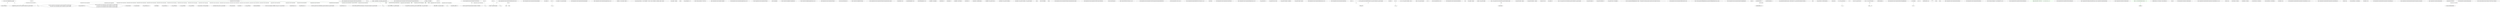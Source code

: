 digraph  {
n159 [label="CommonMark.Syntax.StringContent", span=""];
n0 [cluster="CommonMark.Syntax.StringContent.RecalculateLength()", label="Entry CommonMark.Syntax.StringContent.RecalculateLength()", span="27-27"];
n1 [cluster="CommonMark.Syntax.StringContent.RecalculateLength()", label="this._length = 0", span="29-29"];
n2 [cluster="CommonMark.Syntax.StringContent.RecalculateLength()", label="var i = 0", span="30-30"];
n3 [cluster="CommonMark.Syntax.StringContent.RecalculateLength()", label="i < this._partCounter", span="30-30"];
n4 [cluster="CommonMark.Syntax.StringContent.RecalculateLength()", label="this._length += this._parts[i].Length", span="31-31"];
n5 [cluster="CommonMark.Syntax.StringContent.RecalculateLength()", label="i++", span="30-30"];
n6 [cluster="CommonMark.Syntax.StringContent.RecalculateLength()", label="Exit CommonMark.Syntax.StringContent.RecalculateLength()", span="27-27"];
n7 [cluster="CommonMark.Syntax.StringContent.Append(string, int, int)", label="Entry CommonMark.Syntax.StringContent.Append(string, int, int)", span="40-40"];
n8 [cluster="CommonMark.Syntax.StringContent.Append(string, int, int)", label="startIndex > source.Length || length < 1", span="42-42"];
n13 [cluster="CommonMark.Syntax.StringContent.Append(string, int, int)", label="this._parts[_partCounter++] = new StringPart() { Source = source, StartIndex = startIndex, Length = length }", span="51-51"];
n14 [cluster="CommonMark.Syntax.StringContent.Append(string, int, int)", label="this._length += length", span="52-52"];
n9 [cluster="CommonMark.Syntax.StringContent.Append(string, int, int)", label="return;", span="43-43"];
n10 [cluster="CommonMark.Syntax.StringContent.Append(string, int, int)", label="this._partCounter == this._partsLength", span="45-45"];
n11 [cluster="CommonMark.Syntax.StringContent.Append(string, int, int)", label="this._partsLength += 10", span="47-47"];
n12 [cluster="CommonMark.Syntax.StringContent.Append(string, int, int)", label="Array.Resize(ref this._parts, this._partsLength)", span="48-48"];
n16 [cluster="System.Array.Resize<T>(ref T[], int)", label="Entry System.Array.Resize<T>(ref T[], int)", span="0-0"];
n17 [cluster="CommonMark.Syntax.StringPart.StringPart()", label="Entry CommonMark.Syntax.StringPart.StringPart()", span="9-9"];
n15 [cluster="CommonMark.Syntax.StringContent.Append(string, int, int)", label="Exit CommonMark.Syntax.StringContent.Append(string, int, int)", span="40-40"];
n18 [cluster="CommonMark.Syntax.StringContent.ToString()", label="Entry CommonMark.Syntax.StringContent.ToString()", span="58-58"];
n19 [cluster="CommonMark.Syntax.StringContent.ToString()", label="this._partCounter == 0", span="60-60"];
n20 [cluster="CommonMark.Syntax.StringContent.ToString()", label="return string.Empty;", span="61-61"];
n21 [cluster="CommonMark.Syntax.StringContent.ToString()", label="this._partCounter == 1", span="63-63"];
n22 [cluster="CommonMark.Syntax.StringContent.ToString()", label="return this._parts[0].Source.Substring(this._parts[0].StartIndex, this._parts[0].Length);", span="64-64"];
n23 [cluster="CommonMark.Syntax.StringContent.ToString()", label="this._partCounter == 2", span="66-66"];
n24 [cluster="CommonMark.Syntax.StringContent.ToString()", label="return this._parts[0].Source.Substring(this._parts[0].StartIndex, this._parts[0].Length)\r\n                     + this._parts[1].Source.Substring(this._parts[1].StartIndex, this._parts[1].Length);", span="68-69"];
n25 [cluster="CommonMark.Syntax.StringContent.ToString()", label="this._partCounter == 3", span="72-72"];
n26 [cluster="CommonMark.Syntax.StringContent.ToString()", label="return this._parts[0].Source.Substring(this._parts[0].StartIndex, this._parts[0].Length)\r\n                     + this._parts[1].Source.Substring(this._parts[1].StartIndex, this._parts[1].Length)\r\n                     + this._parts[2].Source.Substring(this._parts[2].StartIndex, this._parts[2].Length);", span="74-76"];
n27 [cluster="CommonMark.Syntax.StringContent.ToString()", label="var sb = new StringBuilder(this._length)", span="79-79"];
n28 [cluster="CommonMark.Syntax.StringContent.ToString()", label="var i = 0", span="81-81"];
n35 [cluster="System.Text.StringBuilder.StringBuilder(int)", label="Entry System.Text.StringBuilder.StringBuilder(int)", span="0-0"];
n30 [cluster="CommonMark.Syntax.StringContent.ToString()", label="sb.Append(this._parts[i].Source, this._parts[i].StartIndex, this._parts[i].Length)", span="83-83"];
n32 [cluster="CommonMark.Syntax.StringContent.ToString()", label="return sb.ToString();", span="86-86"];
n29 [cluster="CommonMark.Syntax.StringContent.ToString()", label="i < this._partCounter", span="81-81"];
n31 [cluster="CommonMark.Syntax.StringContent.ToString()", label="i++", span="81-81"];
n36 [cluster="System.Text.StringBuilder.Append(string, int, int)", label="Entry System.Text.StringBuilder.Append(string, int, int)", span="0-0"];
n33 [cluster="CommonMark.Syntax.StringContent.ToString()", label="Exit CommonMark.Syntax.StringContent.ToString()", span="58-58"];
n34 [cluster="string.Substring(int, int)", label="Entry string.Substring(int, int)", span="0-0"];
n37 [cluster="System.Text.StringBuilder.ToString()", label="Entry System.Text.StringBuilder.ToString()", span="0-0"];
n38 [cluster="CommonMark.Syntax.StringContent.FillSubject(CommonMark.Parser.Subject)", label="Entry CommonMark.Syntax.StringContent.FillSubject(CommonMark.Parser.Subject)", span="95-95"];
n39 [cluster="CommonMark.Syntax.StringContent.FillSubject(CommonMark.Parser.Subject)", label="subj.LastInline = null", span="97-97"];
n40 [cluster="CommonMark.Syntax.StringContent.FillSubject(CommonMark.Parser.Subject)", label="subj.LastPendingInline = null", span="98-98"];
n41 [cluster="CommonMark.Syntax.StringContent.FillSubject(CommonMark.Parser.Subject)", label="subj.FirstPendingInline = null", span="99-99"];
n43 [cluster="CommonMark.Syntax.StringContent.FillSubject(CommonMark.Parser.Subject)", label="subj.Buffer = string.Empty", span="103-103"];
n44 [cluster="CommonMark.Syntax.StringContent.FillSubject(CommonMark.Parser.Subject)", label="subj.Position = 0", span="104-104"];
n45 [cluster="CommonMark.Syntax.StringContent.FillSubject(CommonMark.Parser.Subject)", label="subj.Length = 0", span="105-105"];
n49 [cluster="CommonMark.Syntax.StringContent.FillSubject(CommonMark.Parser.Subject)", label="subj.Buffer = this.ToString()", span="116-116"];
n50 [cluster="CommonMark.Syntax.StringContent.FillSubject(CommonMark.Parser.Subject)", label="subj.Position = 0", span="117-117"];
n51 [cluster="CommonMark.Syntax.StringContent.FillSubject(CommonMark.Parser.Subject)", label="subj.Length = subj.Buffer.Length", span="118-118"];
n53 [cluster="CommonMark.Syntax.StringContent.FillSubject(CommonMark.Parser.Subject)", label="subj.Buffer = this._parts[0].Source", span="125-125"];
n54 [cluster="CommonMark.Syntax.StringContent.FillSubject(CommonMark.Parser.Subject)", label="subj.Position = this._parts[0].StartIndex", span="126-126"];
n55 [cluster="CommonMark.Syntax.StringContent.FillSubject(CommonMark.Parser.Subject)", label="subj.Length = this._parts[0].StartIndex + this._parts[0].Length", span="127-127"];
n42 [cluster="CommonMark.Syntax.StringContent.FillSubject(CommonMark.Parser.Subject)", label="this._partCounter == 0", span="101-101"];
n47 [cluster="CommonMark.Syntax.StringContent.FillSubject(CommonMark.Parser.Subject)", label="this.TrimEnd()", span="112-112"];
n46 [cluster="CommonMark.Syntax.StringContent.FillSubject(CommonMark.Parser.Subject)", label="return;", span="109-109"];
n48 [cluster="CommonMark.Syntax.StringContent.FillSubject(CommonMark.Parser.Subject)", label="this._partCounter > 1", span="114-114"];
n57 [cluster="Unk.TrimEnd", label="Entry Unk.TrimEnd", span=""];
n52 [cluster="CommonMark.Syntax.StringContent.FillSubject(CommonMark.Parser.Subject)", label="return;", span="122-122"];
n56 [cluster="CommonMark.Syntax.StringContent.FillSubject(CommonMark.Parser.Subject)", label="Exit CommonMark.Syntax.StringContent.FillSubject(CommonMark.Parser.Subject)", span="95-95"];
n58 [cluster="CommonMark.Syntax.StringContent.WriteTo(System.IO.TextWriter)", label="Entry CommonMark.Syntax.StringContent.WriteTo(System.IO.TextWriter)", span="136-136"];
n59 [cluster="CommonMark.Syntax.StringContent.WriteTo(System.IO.TextWriter)", label="var i = 0", span="138-138"];
n61 [cluster="CommonMark.Syntax.StringContent.WriteTo(System.IO.TextWriter)", label="writer.Write(this._parts[i].Source.ToCharArray(), this._parts[i].StartIndex, this._parts[i].Length)", span="143-143"];
n60 [cluster="CommonMark.Syntax.StringContent.WriteTo(System.IO.TextWriter)", label="i < this._partCounter", span="138-138"];
n62 [cluster="CommonMark.Syntax.StringContent.WriteTo(System.IO.TextWriter)", label="i++", span="138-138"];
n63 [cluster="CommonMark.Syntax.StringContent.WriteTo(System.IO.TextWriter)", label="Exit CommonMark.Syntax.StringContent.WriteTo(System.IO.TextWriter)", span="136-136"];
n64 [cluster="string.ToCharArray()", label="Entry string.ToCharArray()", span="0-0"];
n65 [cluster="System.IO.TextWriter.Write(char[], int, int)", label="Entry System.IO.TextWriter.Write(char[], int, int)", span="0-0"];
n66 [cluster="CommonMark.Syntax.StringContent.WriteTo(CommonMark.Formatter.HtmlTextWriter)", label="Entry CommonMark.Syntax.StringContent.WriteTo(CommonMark.Formatter.HtmlTextWriter)", span="151-151"];
n67 [cluster="CommonMark.Syntax.StringContent.WriteTo(CommonMark.Formatter.HtmlTextWriter)", label="var buffer = writer.Buffer", span="153-153"];
n71 [cluster="CommonMark.Syntax.StringContent.WriteTo(CommonMark.Formatter.HtmlTextWriter)", label="buffer = writer.Buffer = new char[this._parts[i].Length]", span="157-157"];
n73 [cluster="CommonMark.Syntax.StringContent.WriteTo(CommonMark.Formatter.HtmlTextWriter)", label="writer.Write(buffer, 0, this._parts[i].Length)", span="160-160"];
n68 [cluster="CommonMark.Syntax.StringContent.WriteTo(CommonMark.Formatter.HtmlTextWriter)", label="var i = 0", span="154-154"];
n70 [cluster="CommonMark.Syntax.StringContent.WriteTo(CommonMark.Formatter.HtmlTextWriter)", label="buffer.Length < this._parts[i].Length", span="156-156"];
n72 [cluster="CommonMark.Syntax.StringContent.WriteTo(CommonMark.Formatter.HtmlTextWriter)", label="this._parts[i].Source.CopyTo(this._parts[i].StartIndex, buffer, 0, this._parts[i].Length)", span="159-159"];
n69 [cluster="CommonMark.Syntax.StringContent.WriteTo(CommonMark.Formatter.HtmlTextWriter)", label="i < this._partCounter", span="154-154"];
n74 [cluster="CommonMark.Syntax.StringContent.WriteTo(CommonMark.Formatter.HtmlTextWriter)", label="i++", span="154-154"];
n75 [cluster="CommonMark.Syntax.StringContent.WriteTo(CommonMark.Formatter.HtmlTextWriter)", label="Exit CommonMark.Syntax.StringContent.WriteTo(CommonMark.Formatter.HtmlTextWriter)", span="151-151"];
n76 [cluster="string.CopyTo(int, char[], int, int)", label="Entry string.CopyTo(int, char[], int, int)", span="0-0"];
n77 [cluster="CommonMark.Formatter.HtmlTextWriter.Write(char[], int, int)", label="Entry CommonMark.Formatter.HtmlTextWriter.Write(char[], int, int)", span="123-123"];
n78 [cluster="CommonMark.Syntax.StringContent.StartsWith(char)", label="Entry CommonMark.Syntax.StringContent.StartsWith(char)", span="167-167"];
n79 [cluster="CommonMark.Syntax.StringContent.StartsWith(char)", label="var i = 0", span="169-169"];
n82 [cluster="CommonMark.Syntax.StringContent.StartsWith(char)", label="return this._parts[i].Source[this._parts[i].StartIndex] == character;", span="172-172"];
n80 [cluster="CommonMark.Syntax.StringContent.StartsWith(char)", label="i < this._partCounter", span="169-169"];
n81 [cluster="CommonMark.Syntax.StringContent.StartsWith(char)", label="this._parts[i].Length != 0", span="171-171"];
n83 [cluster="CommonMark.Syntax.StringContent.StartsWith(char)", label="i++", span="169-169"];
n84 [cluster="CommonMark.Syntax.StringContent.StartsWith(char)", label="return false;", span="175-175"];
n85 [cluster="CommonMark.Syntax.StringContent.StartsWith(char)", label="Exit CommonMark.Syntax.StringContent.StartsWith(char)", span="167-167"];
n86 [cluster="CommonMark.Syntax.StringContent.Replace(string, int, int)", label="Entry CommonMark.Syntax.StringContent.Replace(string, int, int)", span="181-181"];
n87 [cluster="CommonMark.Syntax.StringContent.Replace(string, int, int)", label="this._partCounter = 1", span="183-183"];
n88 [cluster="CommonMark.Syntax.StringContent.Replace(string, int, int)", label="this._parts[0].Source = data", span="184-184"];
n89 [cluster="CommonMark.Syntax.StringContent.Replace(string, int, int)", label="this._parts[0].StartIndex = startIndex", span="185-185"];
n90 [cluster="CommonMark.Syntax.StringContent.Replace(string, int, int)", label="this._parts[0].Length = length", span="186-186"];
n91 [cluster="CommonMark.Syntax.StringContent.Replace(string, int, int)", label="Exit CommonMark.Syntax.StringContent.Replace(string, int, int)", span="181-181"];
n92 [cluster="CommonMark.Syntax.StringContent.IndexOf(char)", label="Entry CommonMark.Syntax.StringContent.IndexOf(char)", span="193-193"];
n93 [cluster="CommonMark.Syntax.StringContent.IndexOf(char)", label="int res = -1", span="195-195"];
n97 [cluster="CommonMark.Syntax.StringContent.IndexOf(char)", label="res = this._parts[i].Source.IndexOf(character, this._parts[i].StartIndex, this._parts[i].Length)", span="199-199"];
n94 [cluster="CommonMark.Syntax.StringContent.IndexOf(char)", label="var index = 0", span="196-196"];
n102 [cluster="CommonMark.Syntax.StringContent.IndexOf(char)", label="return res;", span="209-209"];
n95 [cluster="CommonMark.Syntax.StringContent.IndexOf(char)", label="var i = 0", span="197-197"];
n99 [cluster="CommonMark.Syntax.StringContent.IndexOf(char)", label="res = res - this._parts[i].StartIndex + index", span="202-202"];
n100 [cluster="CommonMark.Syntax.StringContent.IndexOf(char)", label="index += this._parts[i].Length", span="206-206"];
n96 [cluster="CommonMark.Syntax.StringContent.IndexOf(char)", label="i < this._partCounter", span="197-197"];
n101 [cluster="CommonMark.Syntax.StringContent.IndexOf(char)", label="i++", span="197-197"];
n98 [cluster="CommonMark.Syntax.StringContent.IndexOf(char)", label="res != -1", span="200-200"];
n104 [cluster="string.IndexOf(char, int, int)", label="Entry string.IndexOf(char, int, int)", span="0-0"];
n103 [cluster="CommonMark.Syntax.StringContent.IndexOf(char)", label="Exit CommonMark.Syntax.StringContent.IndexOf(char)", span="193-193"];
n105 [cluster="CommonMark.Syntax.StringContent.TakeFromStart(int, bool)", label="Entry CommonMark.Syntax.StringContent.TakeFromStart(int, bool)", span="218-218"];
n106 [cluster="CommonMark.Syntax.StringContent.TakeFromStart(int, bool)", label=trim, span="222-222"];
n107 [cluster="CommonMark.Syntax.StringContent.TakeFromStart(int, bool)", label="this._length -= length", span="224-224"];
n113 [cluster="CommonMark.Syntax.StringContent.TakeFromStart(int, bool)", label="length > this._parts[i].Length", span="232-232"];
n115 [cluster="CommonMark.Syntax.StringContent.TakeFromStart(int, bool)", label="length -= this._parts[i].Length", span="235-235"];
n116 [cluster="CommonMark.Syntax.StringContent.TakeFromStart(int, bool)", label=trim, span="237-237"];
n120 [cluster="CommonMark.Syntax.StringContent.TakeFromStart(int, bool)", label="result += this._parts[i].Source.Substring(this._parts[i].StartIndex, length)", span="246-246"];
n121 [cluster="CommonMark.Syntax.StringContent.TakeFromStart(int, bool)", label=trim, span="248-248"];
n122 [cluster="CommonMark.Syntax.StringContent.TakeFromStart(int, bool)", label="this._parts[i].Length -= length", span="250-250"];
n123 [cluster="CommonMark.Syntax.StringContent.TakeFromStart(int, bool)", label="this._parts[i].StartIndex += length", span="251-251"];
n110 [cluster="CommonMark.Syntax.StringContent.TakeFromStart(int, bool)", label="string result = null", span="229-229"];
n108 [cluster="CommonMark.Syntax.StringContent.TakeFromStart(int, bool)", label="this._length < 0", span="225-225"];
n109 [cluster="CommonMark.Syntax.StringContent.TakeFromStart(int, bool)", label="this._length = 0", span="226-226"];
n111 [cluster="CommonMark.Syntax.StringContent.TakeFromStart(int, bool)", label="var i = 0", span="230-230"];
n114 [cluster="CommonMark.Syntax.StringContent.TakeFromStart(int, bool)", label="result += this._parts[i].Source.Substring(this._parts[i].StartIndex, this._parts[i].Length)", span="234-234"];
n112 [cluster="CommonMark.Syntax.StringContent.TakeFromStart(int, bool)", label="i < this._partCounter", span="230-230"];
n117 [cluster="CommonMark.Syntax.StringContent.TakeFromStart(int, bool)", label="this._parts[i].Length = 0", span="239-239"];
n118 [cluster="CommonMark.Syntax.StringContent.TakeFromStart(int, bool)", label="this._parts[i].StartIndex = 0", span="240-240"];
n119 [cluster="CommonMark.Syntax.StringContent.TakeFromStart(int, bool)", label="this._parts[i].Source = string.Empty", span="241-241"];
n125 [cluster="CommonMark.Syntax.StringContent.TakeFromStart(int, bool)", label="i++", span="230-230"];
n126 [cluster="CommonMark.Syntax.StringContent.TakeFromStart(int, bool)", label="throw new ArgumentOutOfRangeException(''length'', ''The length of the substring cannot be greater than the length of the string.'');", span="258-258"];
n124 [cluster="CommonMark.Syntax.StringContent.TakeFromStart(int, bool)", label="return result;", span="254-254"];
n127 [cluster="CommonMark.Syntax.StringContent.TakeFromStart(int, bool)", label="Exit CommonMark.Syntax.StringContent.TakeFromStart(int, bool)", span="218-218"];
n128 [cluster="System.ArgumentOutOfRangeException.ArgumentOutOfRangeException(string, string)", label="Entry System.ArgumentOutOfRangeException.ArgumentOutOfRangeException(string, string)", span="0-0"];
n129 [cluster="CommonMark.Syntax.StringContent.RemoveTrailingBlankLines()", label="Entry CommonMark.Syntax.StringContent.RemoveTrailingBlankLines()", span="264-264"];
n130 [cluster="CommonMark.Syntax.StringContent.RemoveTrailingBlankLines()", label="int pos, si", span="266-266"];
n131 [cluster="CommonMark.Syntax.StringContent.RemoveTrailingBlankLines()", label="int lastNewLinePos = -1", span="267-267"];
n132 [cluster="CommonMark.Syntax.StringContent.RemoveTrailingBlankLines()", label="int lastNewLineIndex = -1", span="268-268"];
n146 [cluster="CommonMark.Syntax.StringContent.RemoveTrailingBlankLines()", label="lastNewLinePos == -1", span="288-288"];
n149 [cluster="CommonMark.Syntax.StringContent.RemoveTrailingBlankLines()", label="this._parts[lastNewLineIndex].Length = lastNewLinePos - this._parts[lastNewLineIndex].StartIndex + 1", span="296-296"];
n133 [cluster="CommonMark.Syntax.StringContent.RemoveTrailingBlankLines()", label="char c", span="269-269"];
n148 [cluster="CommonMark.Syntax.StringContent.RemoveTrailingBlankLines()", label="this._partCounter = lastNewLineIndex + 1", span="295-295"];
n134 [cluster="CommonMark.Syntax.StringContent.RemoveTrailingBlankLines()", label="string source", span="270-270"];
n135 [cluster="CommonMark.Syntax.StringContent.RemoveTrailingBlankLines()", label="var i = this._partCounter - 1", span="271-271"];
n136 [cluster="CommonMark.Syntax.StringContent.RemoveTrailingBlankLines()", label="i >= 0", span="271-271"];
n137 [cluster="CommonMark.Syntax.StringContent.RemoveTrailingBlankLines()", label="source = this._parts[i].Source", span="273-273"];
n139 [cluster="CommonMark.Syntax.StringContent.RemoveTrailingBlankLines()", label="pos = si + this._parts[i].Length - 1", span="275-275"];
n144 [cluster="CommonMark.Syntax.StringContent.RemoveTrailingBlankLines()", label="lastNewLineIndex = i", span="284-284"];
n153 [cluster="CommonMark.Syntax.StringContent.RemoveTrailingBlankLines()", label="i--", span="271-271"];
n154 [cluster="CommonMark.Syntax.StringContent.RemoveTrailingBlankLines()", label="Exit CommonMark.Syntax.StringContent.RemoveTrailingBlankLines()", span="264-264"];
n141 [cluster="CommonMark.Syntax.StringContent.RemoveTrailingBlankLines()", label="c = source[pos]", span="279-279"];
n140 [cluster="CommonMark.Syntax.StringContent.RemoveTrailingBlankLines()", label="pos >= si", span="277-277"];
n143 [cluster="CommonMark.Syntax.StringContent.RemoveTrailingBlankLines()", label="lastNewLinePos = pos", span="283-283"];
n152 [cluster="CommonMark.Syntax.StringContent.RemoveTrailingBlankLines()", label="pos--", span="302-302"];
n142 [cluster="CommonMark.Syntax.StringContent.RemoveTrailingBlankLines()", label="c == '\n'", span="281-281"];
n145 [cluster="CommonMark.Syntax.StringContent.RemoveTrailingBlankLines()", label="c != ' '", span="286-286"];
n147 [cluster="CommonMark.Syntax.StringContent.RemoveTrailingBlankLines()", label="return;", span="289-289"];
n150 [cluster="CommonMark.Syntax.StringContent.RemoveTrailingBlankLines()", label="this.RecalculateLength()", span="298-298"];
n151 [cluster="CommonMark.Syntax.StringContent.RemoveTrailingBlankLines()", label="return;", span="299-299"];
n155 [cluster="CommonMark.Syntax.StringContent.RetrieveParts()", label="Entry CommonMark.Syntax.StringContent.RetrieveParts()", span="307-307"];
n156 [cluster="CommonMark.Syntax.StringContent.RetrieveParts()", label="return new ArraySegment<StringPart>(this._parts, 0, this._partCounter);", span="309-309"];
n157 [cluster="CommonMark.Syntax.StringContent.RetrieveParts()", label="Exit CommonMark.Syntax.StringContent.RetrieveParts()", span="307-307"];
n158 [cluster="System.ArraySegment<T>.ArraySegment(T[], int, int)", label="Entry System.ArraySegment<T>.ArraySegment(T[], int, int)", span="0-0"];
m0_0 [cluster="CommonMark.Tests.GeneralTests.TestZeroCharRemoval()", file="HtmlPrinter.cs", label="Entry CommonMark.Tests.GeneralTests.TestZeroCharRemoval()", span="17-17"];
m0_1 [cluster="CommonMark.Tests.GeneralTests.TestZeroCharRemoval()", color=green, community=0, file="HtmlPrinter.cs", label="Helpers.ExecuteTest(''\u0000*foo*\0'', ''<p><em>foo</em></p>'')", prediction=0, span="19-19"];
m0_2 [cluster="CommonMark.Tests.GeneralTests.TestZeroCharRemoval()", file="HtmlPrinter.cs", label="Exit CommonMark.Tests.GeneralTests.TestZeroCharRemoval()", span="17-17"];
m0_3 [cluster="CommonMark.Tests.Helpers.ExecuteTest(string, string, CommonMark.CommonMarkSettings)", file="HtmlPrinter.cs", label="Entry CommonMark.Tests.Helpers.ExecuteTest(string, string, CommonMark.CommonMarkSettings)", span="20-20"];
m2_17 [cluster="CommonMark.Syntax.Block.CreateDocument()", file="StringContent.cs", label="Entry CommonMark.Syntax.Block.CreateDocument()", span="55-55"];
m2_18 [cluster="CommonMark.Syntax.Block.CreateDocument()", color=green, community=0, file="StringContent.cs", label="Block e = new Block(BlockTag.Document, 1, 1, 0)", prediction=1, span="58-58"];
m2_19 [cluster="CommonMark.Syntax.Block.CreateDocument()", file="StringContent.cs", label="e.ReferenceMap = new Dictionary<string, Reference>()", span="60-60"];
m2_20 [cluster="CommonMark.Syntax.Block.CreateDocument()", file="StringContent.cs", label="e.Top = e", span="61-61"];
m2_21 [cluster="CommonMark.Syntax.Block.CreateDocument()", file="StringContent.cs", label="return e;", span="62-62"];
m2_22 [cluster="CommonMark.Syntax.Block.CreateDocument()", file="StringContent.cs", label="Exit CommonMark.Syntax.Block.CreateDocument()", span="55-55"];
m2_5 [cluster="CommonMark.Syntax.Block.Block(CommonMark.Syntax.BlockTag, int, int, int)", file="StringContent.cs", label="Entry CommonMark.Syntax.Block.Block(CommonMark.Syntax.BlockTag, int, int, int)", span="32-32"];
m2_6 [cluster="CommonMark.Syntax.Block.Block(CommonMark.Syntax.BlockTag, int, int, int)", file="StringContent.cs", label="this.Tag = tag", span="34-34"];
m2_7 [cluster="CommonMark.Syntax.Block.Block(CommonMark.Syntax.BlockTag, int, int, int)", file="StringContent.cs", label="this.StartLine = startLine", span="35-35"];
m2_8 [cluster="CommonMark.Syntax.Block.Block(CommonMark.Syntax.BlockTag, int, int, int)", file="StringContent.cs", label="this.EndLine = startLine", span="36-36"];
m2_9 [cluster="CommonMark.Syntax.Block.Block(CommonMark.Syntax.BlockTag, int, int, int)", file="StringContent.cs", label="this.StartColumn = startColumn", span="37-37"];
m2_10 [cluster="CommonMark.Syntax.Block.Block(CommonMark.Syntax.BlockTag, int, int, int)", file="StringContent.cs", label="this.SourcePosition = sourcePosition", span="38-38"];
m2_11 [cluster="CommonMark.Syntax.Block.Block(CommonMark.Syntax.BlockTag, int, int, int)", file="StringContent.cs", label="this.IsOpen = true", span="39-39"];
m2_12 [cluster="CommonMark.Syntax.Block.Block(CommonMark.Syntax.BlockTag, int, int, int)", file="StringContent.cs", label="Exit CommonMark.Syntax.Block.Block(CommonMark.Syntax.BlockTag, int, int, int)", span="32-32"];
m2_0 [cluster="CommonMark.Syntax.Block.Block(CommonMark.Syntax.BlockTag, int)", file="StringContent.cs", label="Entry CommonMark.Syntax.Block.Block(CommonMark.Syntax.BlockTag, int)", span="17-17"];
m2_1 [cluster="CommonMark.Syntax.Block.Block(CommonMark.Syntax.BlockTag, int)", file="StringContent.cs", label="this.Tag = tag", span="19-19"];
m2_2 [cluster="CommonMark.Syntax.Block.Block(CommonMark.Syntax.BlockTag, int)", file="StringContent.cs", label="this.SourcePosition = sourcePosition", span="20-20"];
m2_3 [cluster="CommonMark.Syntax.Block.Block(CommonMark.Syntax.BlockTag, int)", file="StringContent.cs", label="this.IsOpen = true", span="21-21"];
m2_4 [cluster="CommonMark.Syntax.Block.Block(CommonMark.Syntax.BlockTag, int)", file="StringContent.cs", label="Exit CommonMark.Syntax.Block.Block(CommonMark.Syntax.BlockTag, int)", span="17-17"];
m2_16 [cluster="CommonMark.Syntax.Enumerable.Enumerable(CommonMark.Syntax.Block)", file="StringContent.cs", label="Entry CommonMark.Syntax.Enumerable.Enumerable(CommonMark.Syntax.Block)", span="9-9"];
m2_13 [cluster="CommonMark.Syntax.Block.AsEnumerable()", file="StringContent.cs", label="Entry CommonMark.Syntax.Block.AsEnumerable()", span="47-47"];
m2_14 [cluster="CommonMark.Syntax.Block.AsEnumerable()", file="StringContent.cs", label="return new Enumerable(this);", span="49-49"];
m2_15 [cluster="CommonMark.Syntax.Block.AsEnumerable()", file="StringContent.cs", label="Exit CommonMark.Syntax.Block.AsEnumerable()", span="47-47"];
m2_23 [cluster="System.Collections.Generic.Dictionary<TKey, TValue>.Dictionary()", file="StringContent.cs", label="Entry System.Collections.Generic.Dictionary<TKey, TValue>.Dictionary()", span="0-0"];
m2_24 [file="StringContent.cs", label="CommonMark.Syntax.Block", span=""];
n159 -> n3  [color=darkseagreen4, key=1, label="CommonMark.Syntax.StringContent", style=dashed];
n159 -> n10  [color=darkseagreen4, key=1, label="CommonMark.Syntax.StringContent", style=dashed];
n159 -> n12  [color=darkseagreen4, key=1, label="CommonMark.Syntax.StringContent", style=dashed];
n159 -> n19  [color=darkseagreen4, key=1, label="CommonMark.Syntax.StringContent", style=dashed];
n159 -> n21  [color=darkseagreen4, key=1, label="CommonMark.Syntax.StringContent", style=dashed];
n159 -> n22  [color=darkseagreen4, key=1, label="CommonMark.Syntax.StringContent", style=dashed];
n159 -> n23  [color=darkseagreen4, key=1, label="CommonMark.Syntax.StringContent", style=dashed];
n159 -> n24  [color=darkseagreen4, key=1, label="CommonMark.Syntax.StringContent", style=dashed];
n159 -> n25  [color=darkseagreen4, key=1, label="CommonMark.Syntax.StringContent", style=dashed];
n159 -> n26  [color=darkseagreen4, key=1, label="CommonMark.Syntax.StringContent", style=dashed];
n159 -> n29  [color=darkseagreen4, key=1, label="CommonMark.Syntax.StringContent", style=dashed];
n159 -> n30  [color=darkseagreen4, key=1, label="CommonMark.Syntax.StringContent", style=dashed];
n159 -> n42  [color=darkseagreen4, key=1, label="CommonMark.Syntax.StringContent", style=dashed];
n159 -> n47  [color=darkseagreen4, key=1, label="CommonMark.Syntax.StringContent", style=dashed];
n159 -> n48  [color=darkseagreen4, key=1, label="CommonMark.Syntax.StringContent", style=dashed];
n159 -> n60  [color=darkseagreen4, key=1, label="CommonMark.Syntax.StringContent", style=dashed];
n159 -> n61  [color=darkseagreen4, key=1, label="CommonMark.Syntax.StringContent", style=dashed];
n159 -> n69  [color=darkseagreen4, key=1, label="CommonMark.Syntax.StringContent", style=dashed];
n159 -> n70  [color=darkseagreen4, key=1, label="CommonMark.Syntax.StringContent", style=dashed];
n159 -> n72  [color=darkseagreen4, key=1, label="CommonMark.Syntax.StringContent", style=dashed];
n159 -> n73  [color=darkseagreen4, key=1, label="CommonMark.Syntax.StringContent", style=dashed];
n159 -> n80  [color=darkseagreen4, key=1, label="CommonMark.Syntax.StringContent", style=dashed];
n159 -> n81  [color=darkseagreen4, key=1, label="CommonMark.Syntax.StringContent", style=dashed];
n159 -> n82  [color=darkseagreen4, key=1, label="CommonMark.Syntax.StringContent", style=dashed];
n159 -> n96  [color=darkseagreen4, key=1, label="CommonMark.Syntax.StringContent", style=dashed];
n159 -> n108  [color=darkseagreen4, key=1, label="CommonMark.Syntax.StringContent", style=dashed];
n159 -> n112  [color=darkseagreen4, key=1, label="CommonMark.Syntax.StringContent", style=dashed];
n159 -> n113  [color=darkseagreen4, key=1, label="CommonMark.Syntax.StringContent", style=dashed];
n159 -> n150  [color=darkseagreen4, key=1, label="CommonMark.Syntax.StringContent", style=dashed];
n159 -> n156  [color=darkseagreen4, key=1, label="CommonMark.Syntax.StringContent", style=dashed];
n2 -> n5  [color=darkseagreen4, key=1, label=i, style=dashed];
n5 -> n5  [color=darkseagreen4, key=1, label=i, style=dashed];
n27 -> n30  [color=darkseagreen4, key=1, label=sb, style=dashed];
n27 -> n32  [color=darkseagreen4, key=1, label=sb, style=dashed];
n28 -> n30  [color=darkseagreen4, key=1, label=i, style=dashed];
n28 -> n31  [color=darkseagreen4, key=1, label=i, style=dashed];
n31 -> n31  [color=darkseagreen4, key=1, label=i, style=dashed];
n58 -> n61  [color=darkseagreen4, key=1, label="System.IO.TextWriter", style=dashed];
n59 -> n61  [color=darkseagreen4, key=1, label=i, style=dashed];
n59 -> n62  [color=darkseagreen4, key=1, label=i, style=dashed];
n62 -> n62  [color=darkseagreen4, key=1, label=i, style=dashed];
n66 -> n73  [color=darkseagreen4, key=1, label="CommonMark.Formatter.HtmlTextWriter", style=dashed];
n67 -> n70  [color=darkseagreen4, key=1, label=buffer, style=dashed];
n67 -> n72  [color=darkseagreen4, key=1, label=buffer, style=dashed];
n67 -> n73  [color=darkseagreen4, key=1, label=buffer, style=dashed];
n71 -> n73  [color=darkseagreen4, key=1, label=buffer, style=dashed];
n68 -> n70  [color=darkseagreen4, key=1, label=i, style=dashed];
n68 -> n72  [color=darkseagreen4, key=1, label=i, style=dashed];
n68 -> n73  [color=darkseagreen4, key=1, label=i, style=dashed];
n68 -> n74  [color=darkseagreen4, key=1, label=i, style=dashed];
n74 -> n74  [color=darkseagreen4, key=1, label=i, style=dashed];
n78 -> n82  [color=darkseagreen4, key=1, label=char, style=dashed];
n79 -> n81  [color=darkseagreen4, key=1, label=i, style=dashed];
n79 -> n82  [color=darkseagreen4, key=1, label=i, style=dashed];
n79 -> n83  [color=darkseagreen4, key=1, label=i, style=dashed];
n83 -> n83  [color=darkseagreen4, key=1, label=i, style=dashed];
n93 -> n102  [color=darkseagreen4, key=1, label=res, style=dashed];
n97 -> n102  [color=darkseagreen4, key=1, label=res, style=dashed];
n95 -> n101  [color=darkseagreen4, key=1, label=i, style=dashed];
n101 -> n101  [color=darkseagreen4, key=1, label=i, style=dashed];
n105 -> n113  [color=darkseagreen4, key=1, label=int, style=dashed];
n105 -> n116  [color=darkseagreen4, key=1, label=bool, style=dashed];
n105 -> n121  [color=darkseagreen4, key=1, label=bool, style=dashed];
n120 -> n124  [color=darkseagreen4, key=1, label=result, style=dashed];
n111 -> n113  [color=darkseagreen4, key=1, label=i, style=dashed];
n111 -> n125  [color=darkseagreen4, key=1, label=i, style=dashed];
n125 -> n125  [color=darkseagreen4, key=1, label=i, style=dashed];
n131 -> n146  [color=darkseagreen4, key=1, label=lastNewLinePos, style=dashed];
n135 -> n153  [color=darkseagreen4, key=1, label=i, style=dashed];
n139 -> n152  [color=darkseagreen4, key=1, label=pos, style=dashed];
n153 -> n153  [color=darkseagreen4, key=1, label=i, style=dashed];
n141 -> n145  [color=darkseagreen4, key=1, label=c, style=dashed];
n152 -> n152  [color=darkseagreen4, key=1, label=pos, style=dashed];
m2_18 -> m2_21  [color=green, key=1, label=e, style=dashed];
m2_24 -> m2_14  [color=darkseagreen4, key=1, label="CommonMark.Syntax.Block", style=dashed];
}
